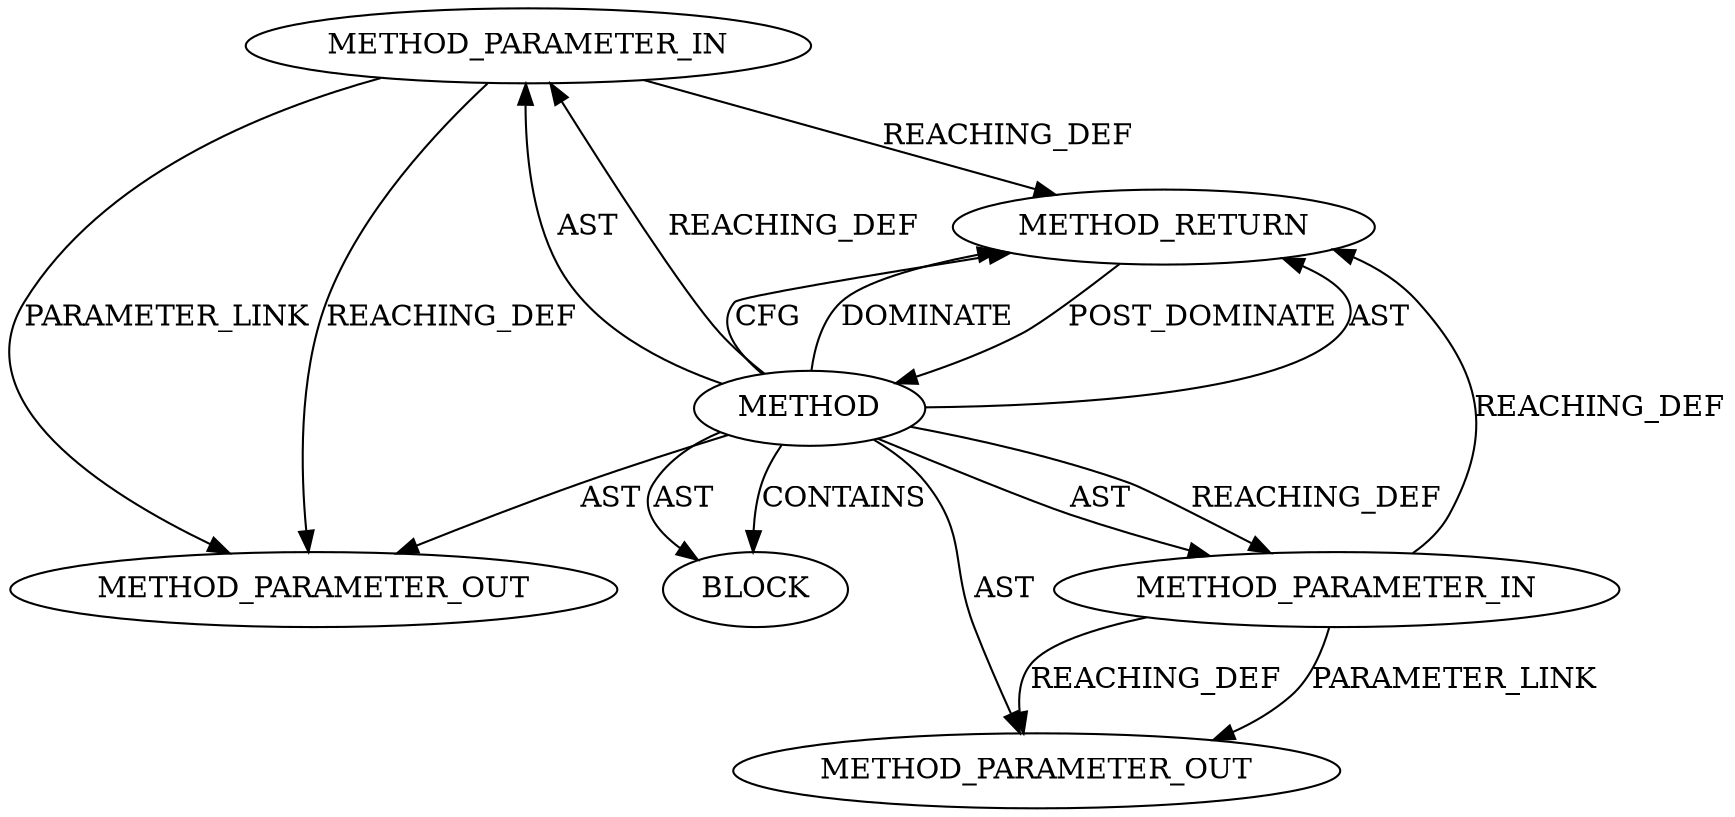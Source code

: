 digraph {
  987 [label=METHOD_PARAMETER_OUT ORDER=2 CODE="p2" IS_VARIADIC=false TYPE_FULL_NAME="ANY" EVALUATION_STRATEGY="BY_VALUE" INDEX=2 NAME="p2"]
  853 [label=METHOD_PARAMETER_IN ORDER=2 CODE="p2" IS_VARIADIC=false TYPE_FULL_NAME="ANY" EVALUATION_STRATEGY="BY_VALUE" INDEX=2 NAME="p2"]
  855 [label=METHOD_RETURN ORDER=2 CODE="RET" TYPE_FULL_NAME="ANY" EVALUATION_STRATEGY="BY_VALUE"]
  852 [label=METHOD_PARAMETER_IN ORDER=1 CODE="p1" IS_VARIADIC=false TYPE_FULL_NAME="ANY" EVALUATION_STRATEGY="BY_VALUE" INDEX=1 NAME="p1"]
  854 [label=BLOCK ORDER=1 ARGUMENT_INDEX=1 CODE="<empty>" TYPE_FULL_NAME="ANY"]
  986 [label=METHOD_PARAMETER_OUT ORDER=1 CODE="p1" IS_VARIADIC=false TYPE_FULL_NAME="ANY" EVALUATION_STRATEGY="BY_VALUE" INDEX=1 NAME="p1"]
  851 [label=METHOD AST_PARENT_TYPE="NAMESPACE_BLOCK" AST_PARENT_FULL_NAME="<global>" ORDER=0 CODE="<empty>" FULL_NAME="<operator>.greaterThan" IS_EXTERNAL=true FILENAME="<empty>" SIGNATURE="" NAME="<operator>.greaterThan"]
  855 -> 851 [label=POST_DOMINATE ]
  851 -> 986 [label=AST ]
  852 -> 986 [label=PARAMETER_LINK ]
  851 -> 853 [label=AST ]
  853 -> 855 [label=REACHING_DEF VARIABLE="p2"]
  851 -> 853 [label=REACHING_DEF VARIABLE=""]
  851 -> 987 [label=AST ]
  852 -> 855 [label=REACHING_DEF VARIABLE="p1"]
  851 -> 854 [label=AST ]
  852 -> 986 [label=REACHING_DEF VARIABLE="p1"]
  851 -> 852 [label=AST ]
  851 -> 854 [label=CONTAINS ]
  851 -> 852 [label=REACHING_DEF VARIABLE=""]
  853 -> 987 [label=REACHING_DEF VARIABLE="p2"]
  851 -> 855 [label=AST ]
  851 -> 855 [label=CFG ]
  853 -> 987 [label=PARAMETER_LINK ]
  851 -> 855 [label=DOMINATE ]
}
